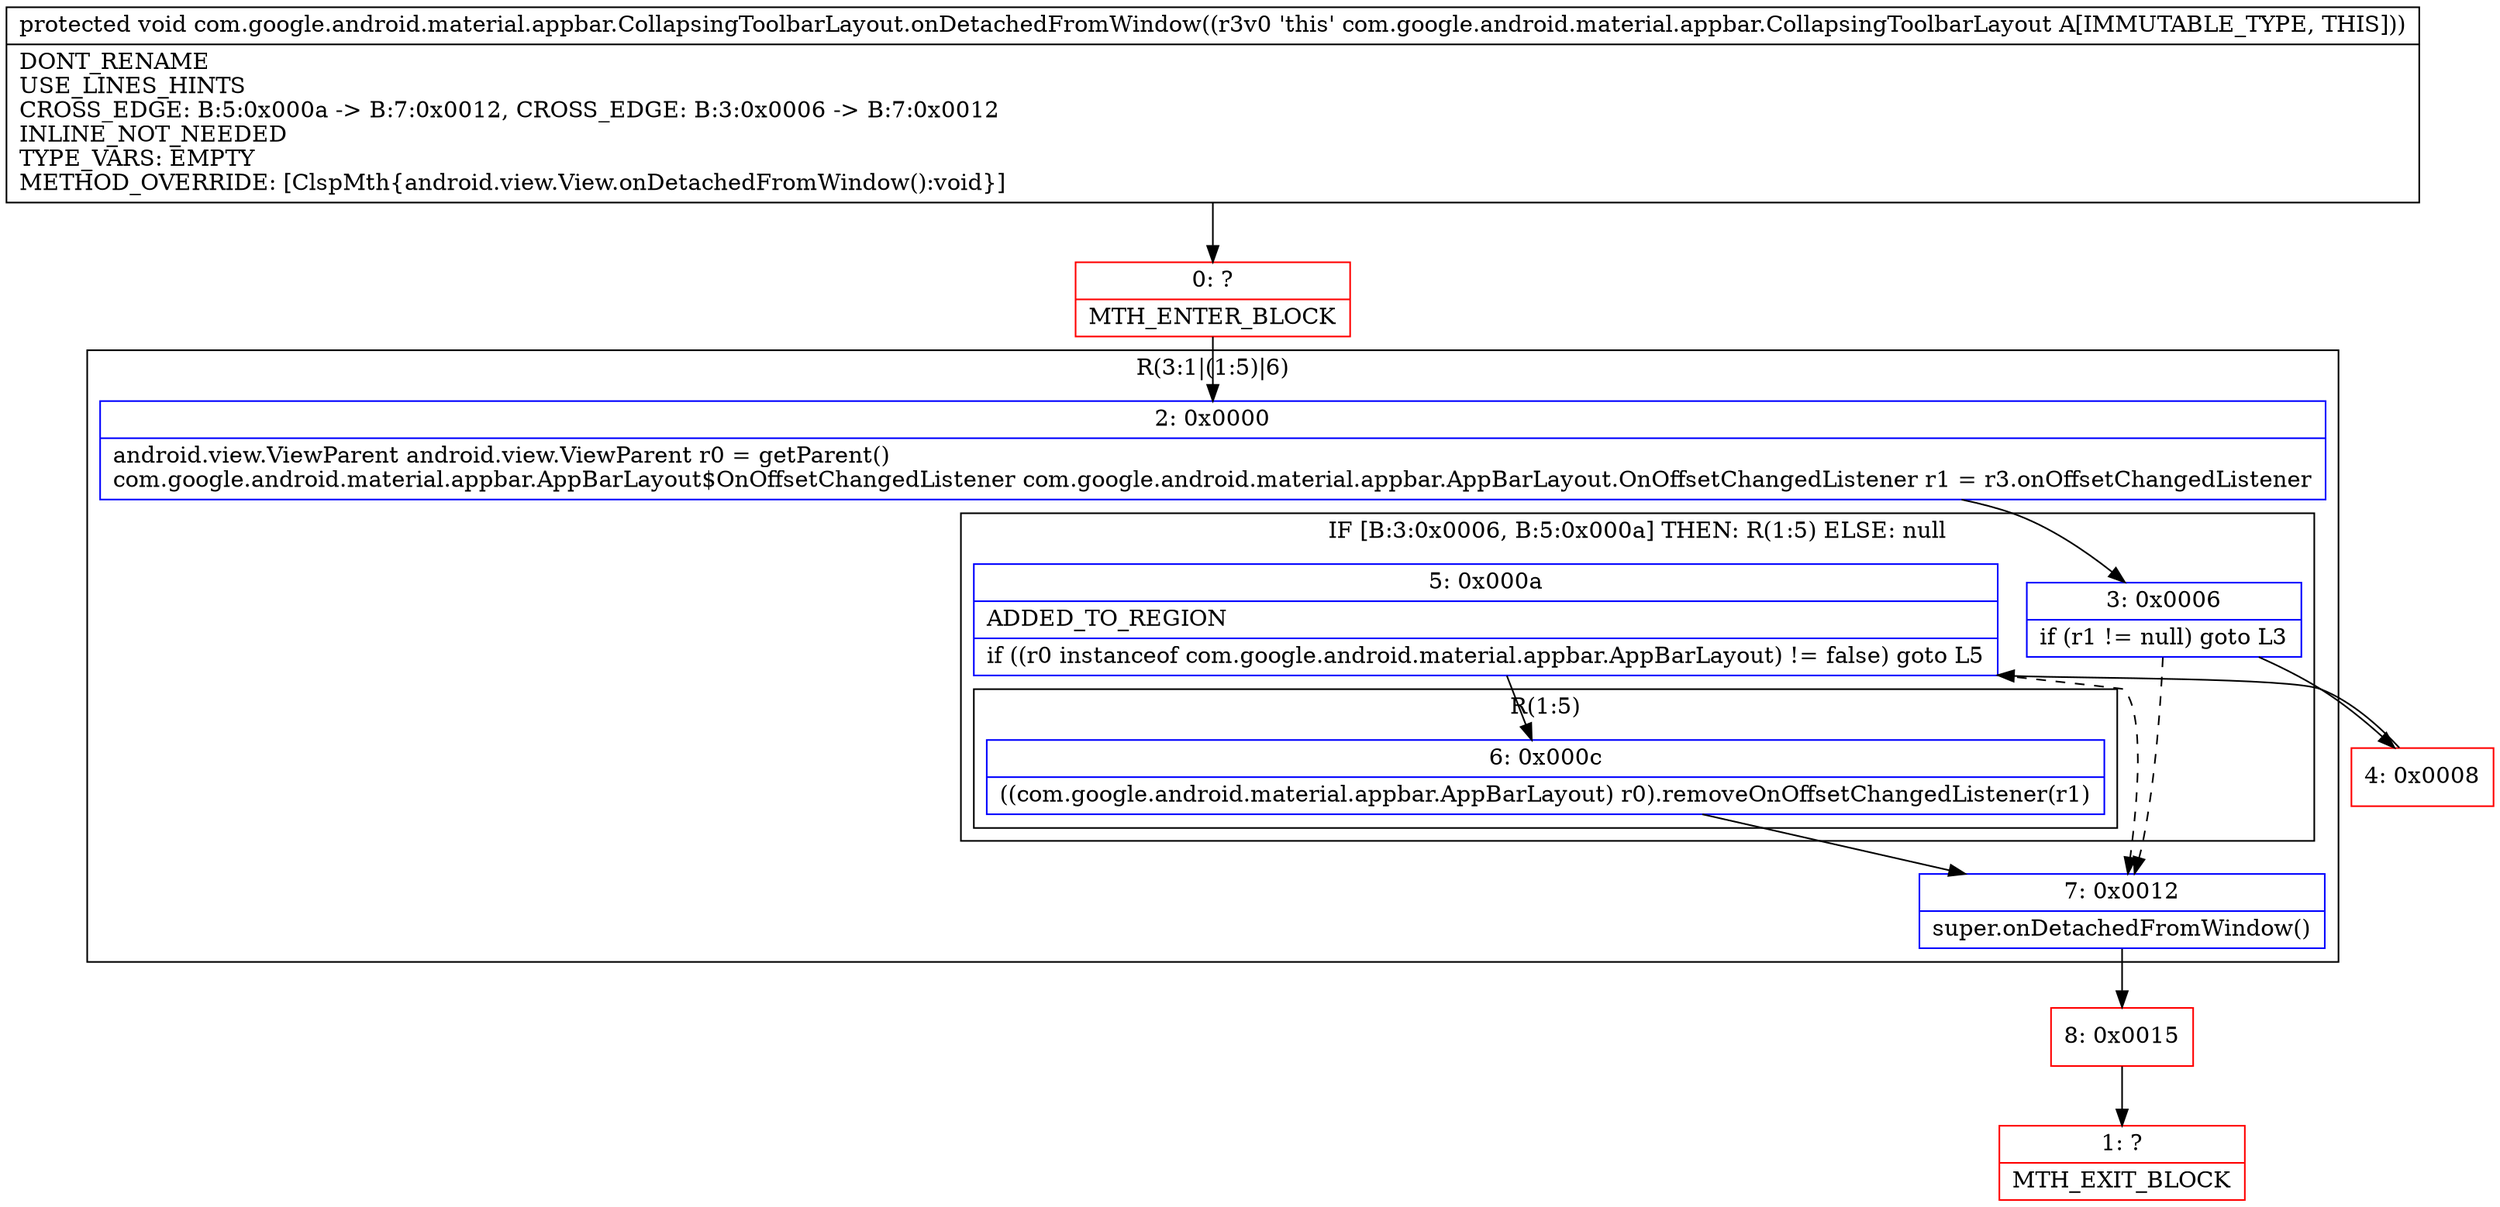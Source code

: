 digraph "CFG forcom.google.android.material.appbar.CollapsingToolbarLayout.onDetachedFromWindow()V" {
subgraph cluster_Region_936963051 {
label = "R(3:1|(1:5)|6)";
node [shape=record,color=blue];
Node_2 [shape=record,label="{2\:\ 0x0000|android.view.ViewParent android.view.ViewParent r0 = getParent()\lcom.google.android.material.appbar.AppBarLayout$OnOffsetChangedListener com.google.android.material.appbar.AppBarLayout.OnOffsetChangedListener r1 = r3.onOffsetChangedListener\l}"];
subgraph cluster_IfRegion_1389177543 {
label = "IF [B:3:0x0006, B:5:0x000a] THEN: R(1:5) ELSE: null";
node [shape=record,color=blue];
Node_3 [shape=record,label="{3\:\ 0x0006|if (r1 != null) goto L3\l}"];
Node_5 [shape=record,label="{5\:\ 0x000a|ADDED_TO_REGION\l|if ((r0 instanceof com.google.android.material.appbar.AppBarLayout) != false) goto L5\l}"];
subgraph cluster_Region_274876689 {
label = "R(1:5)";
node [shape=record,color=blue];
Node_6 [shape=record,label="{6\:\ 0x000c|((com.google.android.material.appbar.AppBarLayout) r0).removeOnOffsetChangedListener(r1)\l}"];
}
}
Node_7 [shape=record,label="{7\:\ 0x0012|super.onDetachedFromWindow()\l}"];
}
Node_0 [shape=record,color=red,label="{0\:\ ?|MTH_ENTER_BLOCK\l}"];
Node_4 [shape=record,color=red,label="{4\:\ 0x0008}"];
Node_8 [shape=record,color=red,label="{8\:\ 0x0015}"];
Node_1 [shape=record,color=red,label="{1\:\ ?|MTH_EXIT_BLOCK\l}"];
MethodNode[shape=record,label="{protected void com.google.android.material.appbar.CollapsingToolbarLayout.onDetachedFromWindow((r3v0 'this' com.google.android.material.appbar.CollapsingToolbarLayout A[IMMUTABLE_TYPE, THIS]))  | DONT_RENAME\lUSE_LINES_HINTS\lCROSS_EDGE: B:5:0x000a \-\> B:7:0x0012, CROSS_EDGE: B:3:0x0006 \-\> B:7:0x0012\lINLINE_NOT_NEEDED\lTYPE_VARS: EMPTY\lMETHOD_OVERRIDE: [ClspMth\{android.view.View.onDetachedFromWindow():void\}]\l}"];
MethodNode -> Node_0;Node_2 -> Node_3;
Node_3 -> Node_4;
Node_3 -> Node_7[style=dashed];
Node_5 -> Node_6;
Node_5 -> Node_7[style=dashed];
Node_6 -> Node_7;
Node_7 -> Node_8;
Node_0 -> Node_2;
Node_4 -> Node_5;
Node_8 -> Node_1;
}

